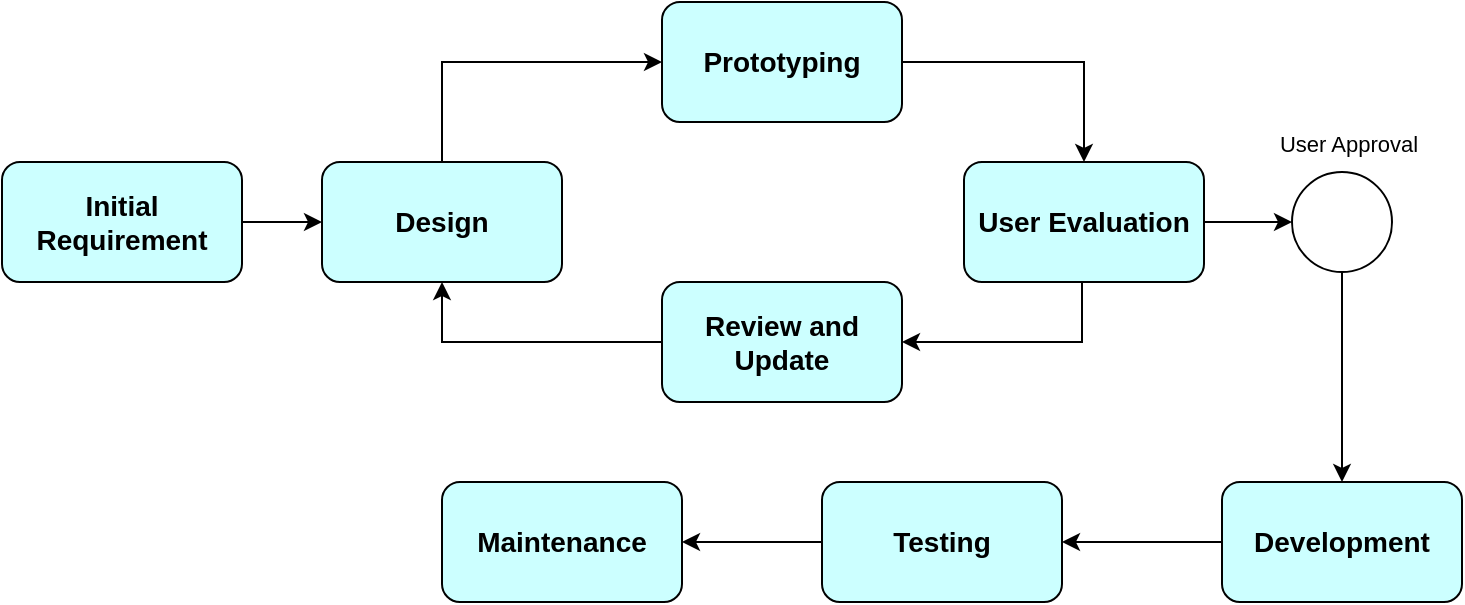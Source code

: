 <mxfile version="26.1.0">
  <diagram name="Page-1" id="l5UKN5PUahaKfh30N0-V">
    <mxGraphModel dx="1290" dy="557" grid="1" gridSize="10" guides="1" tooltips="1" connect="1" arrows="1" fold="1" page="1" pageScale="1" pageWidth="850" pageHeight="1100" math="0" shadow="0">
      <root>
        <mxCell id="0" />
        <mxCell id="1" parent="0" />
        <mxCell id="pscXRYksrdRReSjbx59k-6" style="edgeStyle=orthogonalEdgeStyle;rounded=0;orthogonalLoop=1;jettySize=auto;html=1;" parent="1" source="pscXRYksrdRReSjbx59k-1" target="pscXRYksrdRReSjbx59k-2" edge="1">
          <mxGeometry relative="1" as="geometry" />
        </mxCell>
        <mxCell id="pscXRYksrdRReSjbx59k-1" value="&lt;div&gt;&lt;span style=&quot;font-size: 14px;&quot;&gt;&lt;b&gt;Initial Requirement&lt;/b&gt;&lt;/span&gt;&lt;/div&gt;" style="rounded=1;whiteSpace=wrap;html=1;fillColor=#CCFFFF;" parent="1" vertex="1">
          <mxGeometry x="110" y="220" width="120" height="60" as="geometry" />
        </mxCell>
        <mxCell id="pscXRYksrdRReSjbx59k-14" style="edgeStyle=orthogonalEdgeStyle;rounded=0;orthogonalLoop=1;jettySize=auto;html=1;entryX=0;entryY=0.5;entryDx=0;entryDy=0;" parent="1" source="pscXRYksrdRReSjbx59k-2" target="pscXRYksrdRReSjbx59k-3" edge="1">
          <mxGeometry relative="1" as="geometry">
            <Array as="points">
              <mxPoint x="330" y="170" />
            </Array>
          </mxGeometry>
        </mxCell>
        <mxCell id="pscXRYksrdRReSjbx59k-2" value="&lt;font style=&quot;font-size: 14px;&quot;&gt;&lt;b&gt;Design&lt;/b&gt;&lt;/font&gt;" style="rounded=1;whiteSpace=wrap;html=1;fillColor=#CCFFFF;" parent="1" vertex="1">
          <mxGeometry x="270" y="220" width="120" height="60" as="geometry" />
        </mxCell>
        <mxCell id="pscXRYksrdRReSjbx59k-9" style="edgeStyle=orthogonalEdgeStyle;rounded=0;orthogonalLoop=1;jettySize=auto;html=1;entryX=0.5;entryY=0;entryDx=0;entryDy=0;" parent="1" source="pscXRYksrdRReSjbx59k-3" target="pscXRYksrdRReSjbx59k-4" edge="1">
          <mxGeometry relative="1" as="geometry" />
        </mxCell>
        <mxCell id="pscXRYksrdRReSjbx59k-3" value="&lt;font style=&quot;font-size: 14px;&quot;&gt;&lt;b&gt;Prototyping&lt;/b&gt;&lt;/font&gt;" style="rounded=1;whiteSpace=wrap;html=1;fillColor=#CCFFFF;" parent="1" vertex="1">
          <mxGeometry x="440" y="140" width="120" height="60" as="geometry" />
        </mxCell>
        <mxCell id="pscXRYksrdRReSjbx59k-15" style="edgeStyle=orthogonalEdgeStyle;rounded=0;orthogonalLoop=1;jettySize=auto;html=1;entryX=1;entryY=0.5;entryDx=0;entryDy=0;" parent="1" source="pscXRYksrdRReSjbx59k-4" target="pscXRYksrdRReSjbx59k-5" edge="1">
          <mxGeometry relative="1" as="geometry">
            <Array as="points">
              <mxPoint x="650" y="310" />
            </Array>
          </mxGeometry>
        </mxCell>
        <mxCell id="aA9NR5yYWYw1Pl3XBAxw-5" value="" style="edgeStyle=orthogonalEdgeStyle;rounded=0;orthogonalLoop=1;jettySize=auto;html=1;" parent="1" source="pscXRYksrdRReSjbx59k-4" target="aA9NR5yYWYw1Pl3XBAxw-3" edge="1">
          <mxGeometry relative="1" as="geometry" />
        </mxCell>
        <mxCell id="pscXRYksrdRReSjbx59k-4" value="&lt;div&gt;&lt;font style=&quot;font-size: 14px;&quot;&gt;&lt;b&gt;User Evaluation&lt;/b&gt;&lt;/font&gt;&lt;/div&gt;" style="rounded=1;whiteSpace=wrap;html=1;fillColor=#CCFFFF;" parent="1" vertex="1">
          <mxGeometry x="591" y="220" width="120" height="60" as="geometry" />
        </mxCell>
        <mxCell id="pscXRYksrdRReSjbx59k-16" style="edgeStyle=orthogonalEdgeStyle;rounded=0;orthogonalLoop=1;jettySize=auto;html=1;entryX=0.5;entryY=1;entryDx=0;entryDy=0;" parent="1" source="pscXRYksrdRReSjbx59k-5" target="pscXRYksrdRReSjbx59k-2" edge="1">
          <mxGeometry relative="1" as="geometry" />
        </mxCell>
        <mxCell id="pscXRYksrdRReSjbx59k-5" value="&lt;font style=&quot;font-size: 14px;&quot;&gt;&lt;b&gt;Review and Update&lt;/b&gt;&lt;/font&gt;" style="rounded=1;whiteSpace=wrap;html=1;fillColor=#CCFFFF;" parent="1" vertex="1">
          <mxGeometry x="440" y="280" width="120" height="60" as="geometry" />
        </mxCell>
        <mxCell id="pscXRYksrdRReSjbx59k-21" style="edgeStyle=orthogonalEdgeStyle;rounded=0;orthogonalLoop=1;jettySize=auto;html=1;" parent="1" source="pscXRYksrdRReSjbx59k-17" target="pscXRYksrdRReSjbx59k-19" edge="1">
          <mxGeometry relative="1" as="geometry" />
        </mxCell>
        <mxCell id="pscXRYksrdRReSjbx59k-17" value="&lt;b&gt;&lt;font style=&quot;font-size: 14px;&quot;&gt;Development&lt;/font&gt;&lt;/b&gt;" style="rounded=1;whiteSpace=wrap;html=1;fillColor=#CCFFFF;" parent="1" vertex="1">
          <mxGeometry x="720" y="380" width="120" height="60" as="geometry" />
        </mxCell>
        <mxCell id="pscXRYksrdRReSjbx59k-22" style="edgeStyle=orthogonalEdgeStyle;rounded=0;orthogonalLoop=1;jettySize=auto;html=1;" parent="1" source="pscXRYksrdRReSjbx59k-19" target="pscXRYksrdRReSjbx59k-20" edge="1">
          <mxGeometry relative="1" as="geometry" />
        </mxCell>
        <mxCell id="pscXRYksrdRReSjbx59k-19" value="&lt;b&gt;&lt;font style=&quot;font-size: 14px;&quot;&gt;Testing&lt;/font&gt;&lt;/b&gt;" style="rounded=1;whiteSpace=wrap;html=1;fillColor=#CCFFFF;" parent="1" vertex="1">
          <mxGeometry x="520" y="380" width="120" height="60" as="geometry" />
        </mxCell>
        <mxCell id="pscXRYksrdRReSjbx59k-20" value="&lt;b&gt;&lt;font style=&quot;font-size: 14px;&quot;&gt;Maintenance&lt;/font&gt;&lt;/b&gt;" style="rounded=1;whiteSpace=wrap;html=1;fillColor=#CCFFFF;" parent="1" vertex="1">
          <mxGeometry x="330" y="380" width="120" height="60" as="geometry" />
        </mxCell>
        <mxCell id="aA9NR5yYWYw1Pl3XBAxw-6" style="edgeStyle=orthogonalEdgeStyle;rounded=0;orthogonalLoop=1;jettySize=auto;html=1;entryX=0.5;entryY=0;entryDx=0;entryDy=0;" parent="1" source="aA9NR5yYWYw1Pl3XBAxw-3" target="pscXRYksrdRReSjbx59k-17" edge="1">
          <mxGeometry relative="1" as="geometry" />
        </mxCell>
        <mxCell id="aA9NR5yYWYw1Pl3XBAxw-7" value="User Approval" style="edgeLabel;html=1;align=center;verticalAlign=middle;resizable=0;points=[];" parent="aA9NR5yYWYw1Pl3XBAxw-6" vertex="1" connectable="0">
          <mxGeometry x="0.048" y="3" relative="1" as="geometry">
            <mxPoint y="-119" as="offset" />
          </mxGeometry>
        </mxCell>
        <mxCell id="aA9NR5yYWYw1Pl3XBAxw-3" value="" style="ellipse;whiteSpace=wrap;html=1;aspect=fixed;" parent="1" vertex="1">
          <mxGeometry x="755" y="225" width="50" height="50" as="geometry" />
        </mxCell>
      </root>
    </mxGraphModel>
  </diagram>
</mxfile>
